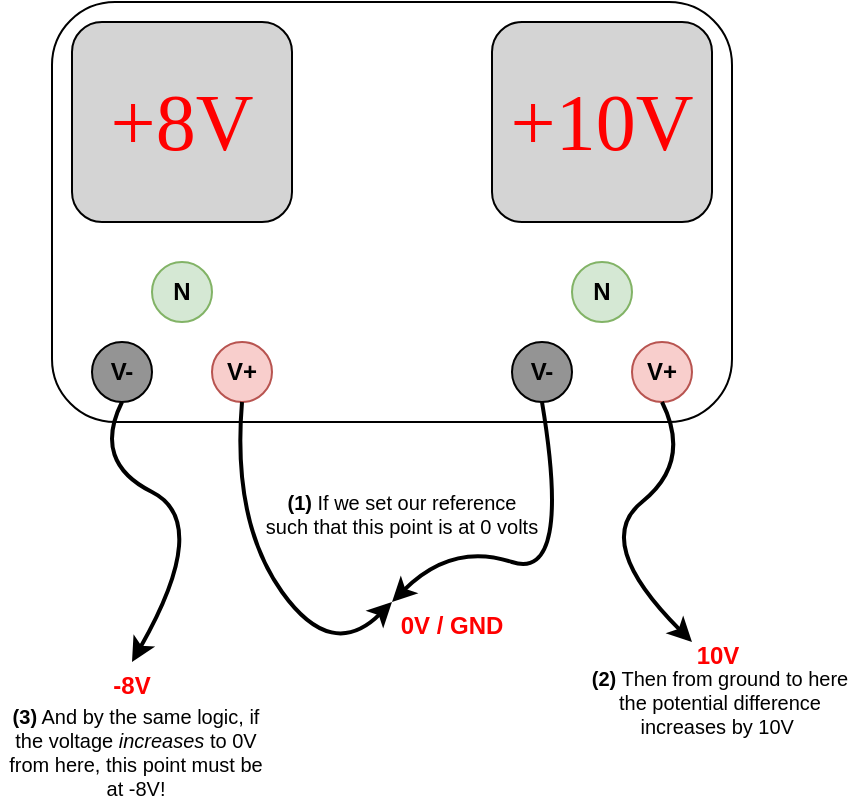 <mxfile version="26.0.9">
  <diagram name="Page-1" id="R3ZZVLyv1kD2p1TTXLBj">
    <mxGraphModel dx="989" dy="538" grid="1" gridSize="10" guides="1" tooltips="1" connect="1" arrows="1" fold="1" page="1" pageScale="1" pageWidth="827" pageHeight="1169" math="0" shadow="0">
      <root>
        <mxCell id="0" />
        <mxCell id="1" parent="0" />
        <mxCell id="RB4ukh5RRozI_iD5hXxk-1" value="" style="rounded=1;whiteSpace=wrap;html=1;fillColor=none;" vertex="1" parent="1">
          <mxGeometry x="230" y="200" width="340" height="210" as="geometry" />
        </mxCell>
        <mxCell id="RB4ukh5RRozI_iD5hXxk-2" value="V-" style="ellipse;whiteSpace=wrap;html=1;fillColor=#949494;fontStyle=1" vertex="1" parent="1">
          <mxGeometry x="250" y="370" width="30" height="30" as="geometry" />
        </mxCell>
        <mxCell id="RB4ukh5RRozI_iD5hXxk-3" value="N" style="ellipse;whiteSpace=wrap;html=1;fillColor=#d5e8d4;strokeColor=#82b366;fontStyle=1" vertex="1" parent="1">
          <mxGeometry x="280" y="330" width="30" height="30" as="geometry" />
        </mxCell>
        <mxCell id="RB4ukh5RRozI_iD5hXxk-4" value="V+" style="ellipse;whiteSpace=wrap;html=1;fillColor=#f8cecc;strokeColor=#b85450;fontStyle=1" vertex="1" parent="1">
          <mxGeometry x="310" y="370" width="30" height="30" as="geometry" />
        </mxCell>
        <mxCell id="RB4ukh5RRozI_iD5hXxk-5" value="V-" style="ellipse;whiteSpace=wrap;html=1;fillColor=#949494;fontStyle=1" vertex="1" parent="1">
          <mxGeometry x="460" y="370" width="30" height="30" as="geometry" />
        </mxCell>
        <mxCell id="RB4ukh5RRozI_iD5hXxk-6" value="N" style="ellipse;whiteSpace=wrap;html=1;fillColor=#d5e8d4;strokeColor=#82b366;fontStyle=1" vertex="1" parent="1">
          <mxGeometry x="490" y="330" width="30" height="30" as="geometry" />
        </mxCell>
        <mxCell id="RB4ukh5RRozI_iD5hXxk-7" value="V+" style="ellipse;whiteSpace=wrap;html=1;fillColor=#f8cecc;strokeColor=#b85450;fontStyle=1" vertex="1" parent="1">
          <mxGeometry x="520" y="370" width="30" height="30" as="geometry" />
        </mxCell>
        <mxCell id="RB4ukh5RRozI_iD5hXxk-8" value="&lt;font face=&quot;Lucida Console&quot;&gt;+8V&lt;/font&gt;" style="rounded=1;whiteSpace=wrap;html=1;fillColor=#D4D4D4;fontColor=#FF0000;fontSize=40;strokeColor=light-dark(#000000,#EDEDED);" vertex="1" parent="1">
          <mxGeometry x="240" y="210" width="110" height="100" as="geometry" />
        </mxCell>
        <mxCell id="RB4ukh5RRozI_iD5hXxk-10" value="&lt;font face=&quot;Lucida Console&quot;&gt;+10V&lt;/font&gt;" style="rounded=1;whiteSpace=wrap;html=1;fillColor=#D4D4D4;fontColor=#FF0000;fontSize=40;strokeColor=light-dark(#000000,#EDEDED);" vertex="1" parent="1">
          <mxGeometry x="450" y="210" width="110" height="100" as="geometry" />
        </mxCell>
        <mxCell id="RB4ukh5RRozI_iD5hXxk-11" value="" style="curved=1;endArrow=classic;html=1;rounded=0;exitX=0.5;exitY=1;exitDx=0;exitDy=0;strokeWidth=2;" edge="1" parent="1" source="RB4ukh5RRozI_iD5hXxk-4">
          <mxGeometry width="50" height="50" relative="1" as="geometry">
            <mxPoint x="280" y="550" as="sourcePoint" />
            <mxPoint x="400" y="500" as="targetPoint" />
            <Array as="points">
              <mxPoint x="320" y="460" />
              <mxPoint x="370" y="530" />
            </Array>
          </mxGeometry>
        </mxCell>
        <mxCell id="RB4ukh5RRozI_iD5hXxk-12" value="" style="curved=1;endArrow=classic;html=1;rounded=0;exitX=0.5;exitY=1;exitDx=0;exitDy=0;strokeWidth=2;" edge="1" parent="1" source="RB4ukh5RRozI_iD5hXxk-5">
          <mxGeometry width="50" height="50" relative="1" as="geometry">
            <mxPoint x="495" y="460" as="sourcePoint" />
            <mxPoint x="400" y="500" as="targetPoint" />
            <Array as="points">
              <mxPoint x="490" y="490" />
              <mxPoint x="430" y="470" />
            </Array>
          </mxGeometry>
        </mxCell>
        <mxCell id="RB4ukh5RRozI_iD5hXxk-13" value="" style="curved=1;endArrow=classic;html=1;rounded=0;exitX=0.5;exitY=1;exitDx=0;exitDy=0;strokeWidth=2;" edge="1" parent="1">
          <mxGeometry width="50" height="50" relative="1" as="geometry">
            <mxPoint x="265" y="400" as="sourcePoint" />
            <mxPoint x="270" y="530" as="targetPoint" />
            <Array as="points">
              <mxPoint x="250" y="430" />
              <mxPoint x="310" y="460" />
            </Array>
          </mxGeometry>
        </mxCell>
        <mxCell id="RB4ukh5RRozI_iD5hXxk-14" value="" style="curved=1;endArrow=classic;html=1;rounded=0;exitX=0.5;exitY=1;exitDx=0;exitDy=0;strokeWidth=2;" edge="1" parent="1" source="RB4ukh5RRozI_iD5hXxk-7">
          <mxGeometry width="50" height="50" relative="1" as="geometry">
            <mxPoint x="545" y="440" as="sourcePoint" />
            <mxPoint x="550" y="520" as="targetPoint" />
            <Array as="points">
              <mxPoint x="550" y="430" />
              <mxPoint x="500" y="470" />
            </Array>
          </mxGeometry>
        </mxCell>
        <mxCell id="RB4ukh5RRozI_iD5hXxk-15" value="0V / GND" style="text;html=1;align=center;verticalAlign=middle;whiteSpace=wrap;rounded=0;fontStyle=1;fontColor=#FF0000;" vertex="1" parent="1">
          <mxGeometry x="400" y="497" width="60" height="30" as="geometry" />
        </mxCell>
        <mxCell id="RB4ukh5RRozI_iD5hXxk-16" value="&lt;b&gt;(1)&lt;/b&gt; If we set our reference such that this point is at 0 volts" style="text;html=1;align=center;verticalAlign=middle;whiteSpace=wrap;rounded=0;fontSize=10;" vertex="1" parent="1">
          <mxGeometry x="335" y="441" width="140" height="30" as="geometry" />
        </mxCell>
        <mxCell id="RB4ukh5RRozI_iD5hXxk-18" value="&lt;b&gt;(2)&lt;/b&gt; Then from ground to here the potential difference increases by 10V&amp;nbsp;" style="text;html=1;align=center;verticalAlign=middle;whiteSpace=wrap;rounded=0;fontSize=10;" vertex="1" parent="1">
          <mxGeometry x="496" y="535" width="136" height="30" as="geometry" />
        </mxCell>
        <mxCell id="RB4ukh5RRozI_iD5hXxk-19" value="10V" style="text;html=1;align=center;verticalAlign=middle;whiteSpace=wrap;rounded=0;fontStyle=1;fontColor=#FF0000;" vertex="1" parent="1">
          <mxGeometry x="533" y="512" width="60" height="30" as="geometry" />
        </mxCell>
        <mxCell id="RB4ukh5RRozI_iD5hXxk-20" value="&lt;b&gt;(3)&lt;/b&gt; And by the same logic, if the voltage &lt;i&gt;increases&lt;/i&gt;&amp;nbsp;to 0V from here, this point must be at -8V!" style="text;html=1;align=center;verticalAlign=middle;whiteSpace=wrap;rounded=0;fontSize=10;" vertex="1" parent="1">
          <mxGeometry x="204" y="560" width="136" height="30" as="geometry" />
        </mxCell>
        <mxCell id="RB4ukh5RRozI_iD5hXxk-22" value="-8V" style="text;html=1;align=center;verticalAlign=middle;whiteSpace=wrap;rounded=0;fontStyle=1;fontColor=#FF0000;" vertex="1" parent="1">
          <mxGeometry x="240" y="527" width="60" height="30" as="geometry" />
        </mxCell>
      </root>
    </mxGraphModel>
  </diagram>
</mxfile>
